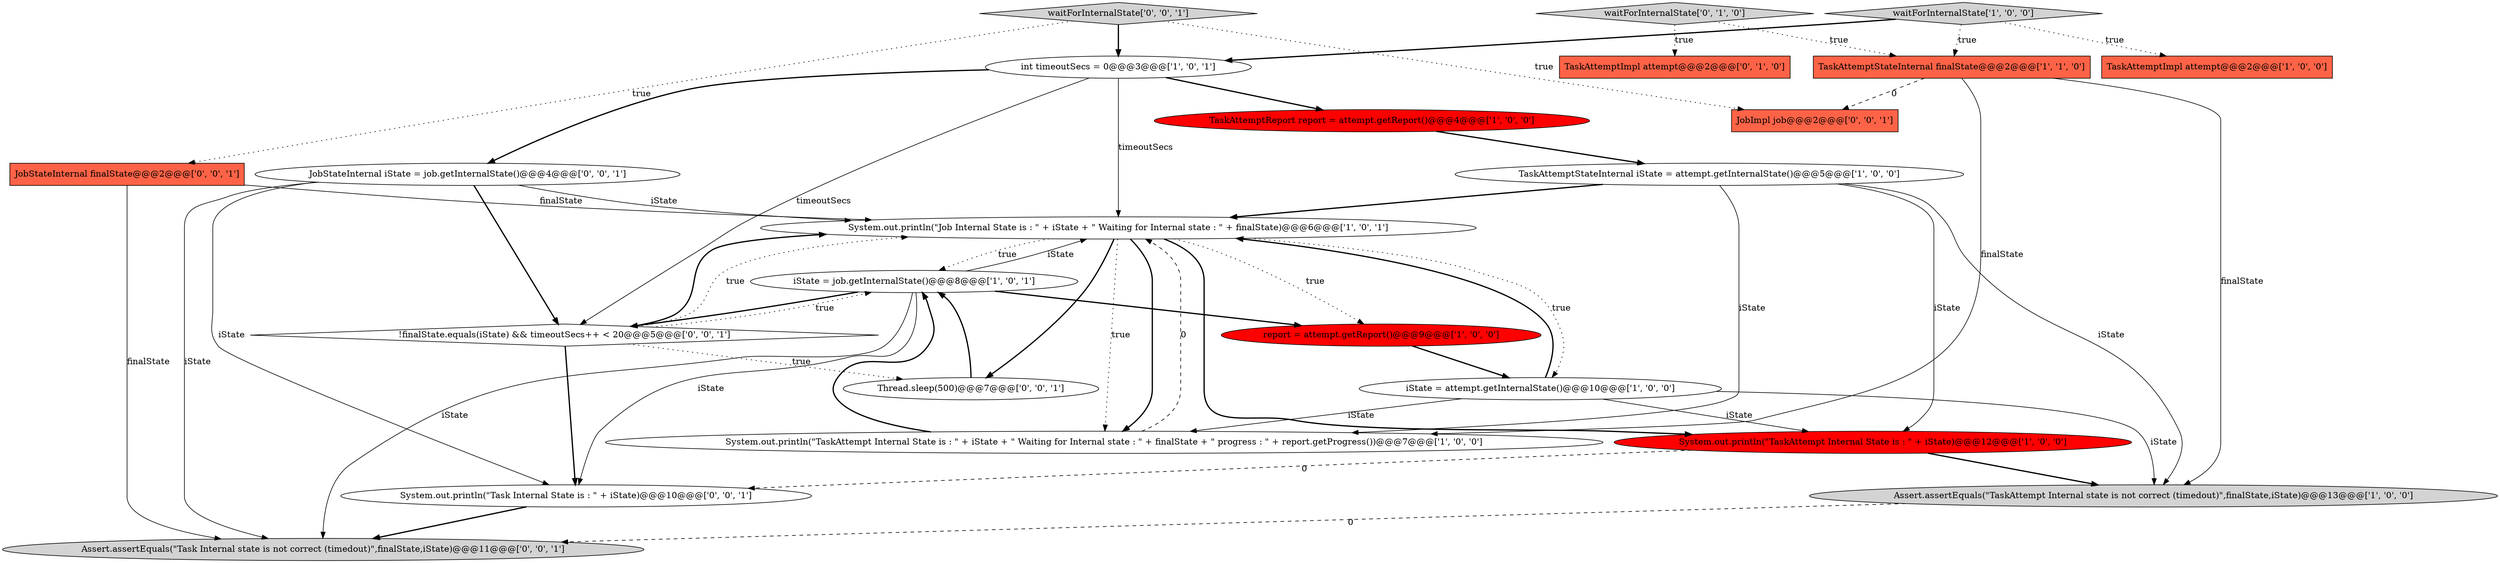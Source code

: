 digraph {
8 [style = filled, label = "int timeoutSecs = 0@@@3@@@['1', '0', '1']", fillcolor = white, shape = ellipse image = "AAA0AAABBB1BBB"];
7 [style = filled, label = "TaskAttemptImpl attempt@@@2@@@['1', '0', '0']", fillcolor = tomato, shape = box image = "AAA0AAABBB1BBB"];
3 [style = filled, label = "iState = job.getInternalState()@@@8@@@['1', '0', '1']", fillcolor = white, shape = ellipse image = "AAA0AAABBB1BBB"];
0 [style = filled, label = "report = attempt.getReport()@@@9@@@['1', '0', '0']", fillcolor = red, shape = ellipse image = "AAA1AAABBB1BBB"];
14 [style = filled, label = "waitForInternalState['0', '1', '0']", fillcolor = lightgray, shape = diamond image = "AAA0AAABBB2BBB"];
10 [style = filled, label = "System.out.println(\"Job Internal State is : \" + iState + \" Waiting for Internal state : \" + finalState)@@@6@@@['1', '0', '1']", fillcolor = white, shape = ellipse image = "AAA0AAABBB1BBB"];
15 [style = filled, label = "!finalState.equals(iState) && timeoutSecs++ < 20@@@5@@@['0', '0', '1']", fillcolor = white, shape = diamond image = "AAA0AAABBB3BBB"];
1 [style = filled, label = "TaskAttemptStateInternal iState = attempt.getInternalState()@@@5@@@['1', '0', '0']", fillcolor = white, shape = ellipse image = "AAA0AAABBB1BBB"];
2 [style = filled, label = "System.out.println(\"TaskAttempt Internal State is : \" + iState + \" Waiting for Internal state : \" + finalState + \" progress : \" + report.getProgress())@@@7@@@['1', '0', '0']", fillcolor = white, shape = ellipse image = "AAA0AAABBB1BBB"];
5 [style = filled, label = "System.out.println(\"TaskAttempt Internal State is : \" + iState)@@@12@@@['1', '0', '0']", fillcolor = red, shape = ellipse image = "AAA1AAABBB1BBB"];
11 [style = filled, label = "TaskAttemptStateInternal finalState@@@2@@@['1', '1', '0']", fillcolor = tomato, shape = box image = "AAA0AAABBB1BBB"];
12 [style = filled, label = "TaskAttemptReport report = attempt.getReport()@@@4@@@['1', '0', '0']", fillcolor = red, shape = ellipse image = "AAA1AAABBB1BBB"];
17 [style = filled, label = "JobStateInternal finalState@@@2@@@['0', '0', '1']", fillcolor = tomato, shape = box image = "AAA0AAABBB3BBB"];
21 [style = filled, label = "JobImpl job@@@2@@@['0', '0', '1']", fillcolor = tomato, shape = box image = "AAA0AAABBB3BBB"];
16 [style = filled, label = "Assert.assertEquals(\"Task Internal state is not correct (timedout)\",finalState,iState)@@@11@@@['0', '0', '1']", fillcolor = lightgray, shape = ellipse image = "AAA0AAABBB3BBB"];
19 [style = filled, label = "System.out.println(\"Task Internal State is : \" + iState)@@@10@@@['0', '0', '1']", fillcolor = white, shape = ellipse image = "AAA0AAABBB3BBB"];
6 [style = filled, label = "waitForInternalState['1', '0', '0']", fillcolor = lightgray, shape = diamond image = "AAA0AAABBB1BBB"];
9 [style = filled, label = "iState = attempt.getInternalState()@@@10@@@['1', '0', '0']", fillcolor = white, shape = ellipse image = "AAA0AAABBB1BBB"];
22 [style = filled, label = "Thread.sleep(500)@@@7@@@['0', '0', '1']", fillcolor = white, shape = ellipse image = "AAA0AAABBB3BBB"];
4 [style = filled, label = "Assert.assertEquals(\"TaskAttempt Internal state is not correct (timedout)\",finalState,iState)@@@13@@@['1', '0', '0']", fillcolor = lightgray, shape = ellipse image = "AAA0AAABBB1BBB"];
20 [style = filled, label = "waitForInternalState['0', '0', '1']", fillcolor = lightgray, shape = diamond image = "AAA0AAABBB3BBB"];
18 [style = filled, label = "JobStateInternal iState = job.getInternalState()@@@4@@@['0', '0', '1']", fillcolor = white, shape = ellipse image = "AAA0AAABBB3BBB"];
13 [style = filled, label = "TaskAttemptImpl attempt@@@2@@@['0', '1', '0']", fillcolor = tomato, shape = box image = "AAA0AAABBB2BBB"];
10->22 [style = bold, label=""];
0->9 [style = bold, label=""];
15->10 [style = bold, label=""];
4->16 [style = dashed, label="0"];
8->15 [style = solid, label="timeoutSecs"];
18->19 [style = solid, label="iState"];
8->18 [style = bold, label=""];
20->17 [style = dotted, label="true"];
2->3 [style = bold, label=""];
18->15 [style = bold, label=""];
10->3 [style = dotted, label="true"];
15->10 [style = dotted, label="true"];
15->22 [style = dotted, label="true"];
3->15 [style = bold, label=""];
8->10 [style = solid, label="timeoutSecs"];
20->21 [style = dotted, label="true"];
1->5 [style = solid, label="iState"];
9->10 [style = bold, label=""];
15->19 [style = bold, label=""];
10->9 [style = dotted, label="true"];
12->1 [style = bold, label=""];
14->13 [style = dotted, label="true"];
3->0 [style = bold, label=""];
2->10 [style = dashed, label="0"];
19->16 [style = bold, label=""];
15->3 [style = dotted, label="true"];
9->4 [style = solid, label="iState"];
3->16 [style = solid, label="iState"];
22->3 [style = bold, label=""];
20->8 [style = bold, label=""];
9->5 [style = solid, label="iState"];
10->5 [style = bold, label=""];
9->2 [style = solid, label="iState"];
18->10 [style = solid, label="iState"];
10->2 [style = dotted, label="true"];
5->4 [style = bold, label=""];
3->19 [style = solid, label="iState"];
6->8 [style = bold, label=""];
3->10 [style = solid, label="iState"];
6->7 [style = dotted, label="true"];
10->0 [style = dotted, label="true"];
14->11 [style = dotted, label="true"];
1->2 [style = solid, label="iState"];
10->2 [style = bold, label=""];
11->4 [style = solid, label="finalState"];
6->11 [style = dotted, label="true"];
18->16 [style = solid, label="iState"];
1->10 [style = bold, label=""];
11->2 [style = solid, label="finalState"];
5->19 [style = dashed, label="0"];
17->10 [style = solid, label="finalState"];
8->12 [style = bold, label=""];
17->16 [style = solid, label="finalState"];
1->4 [style = solid, label="iState"];
11->21 [style = dashed, label="0"];
}
